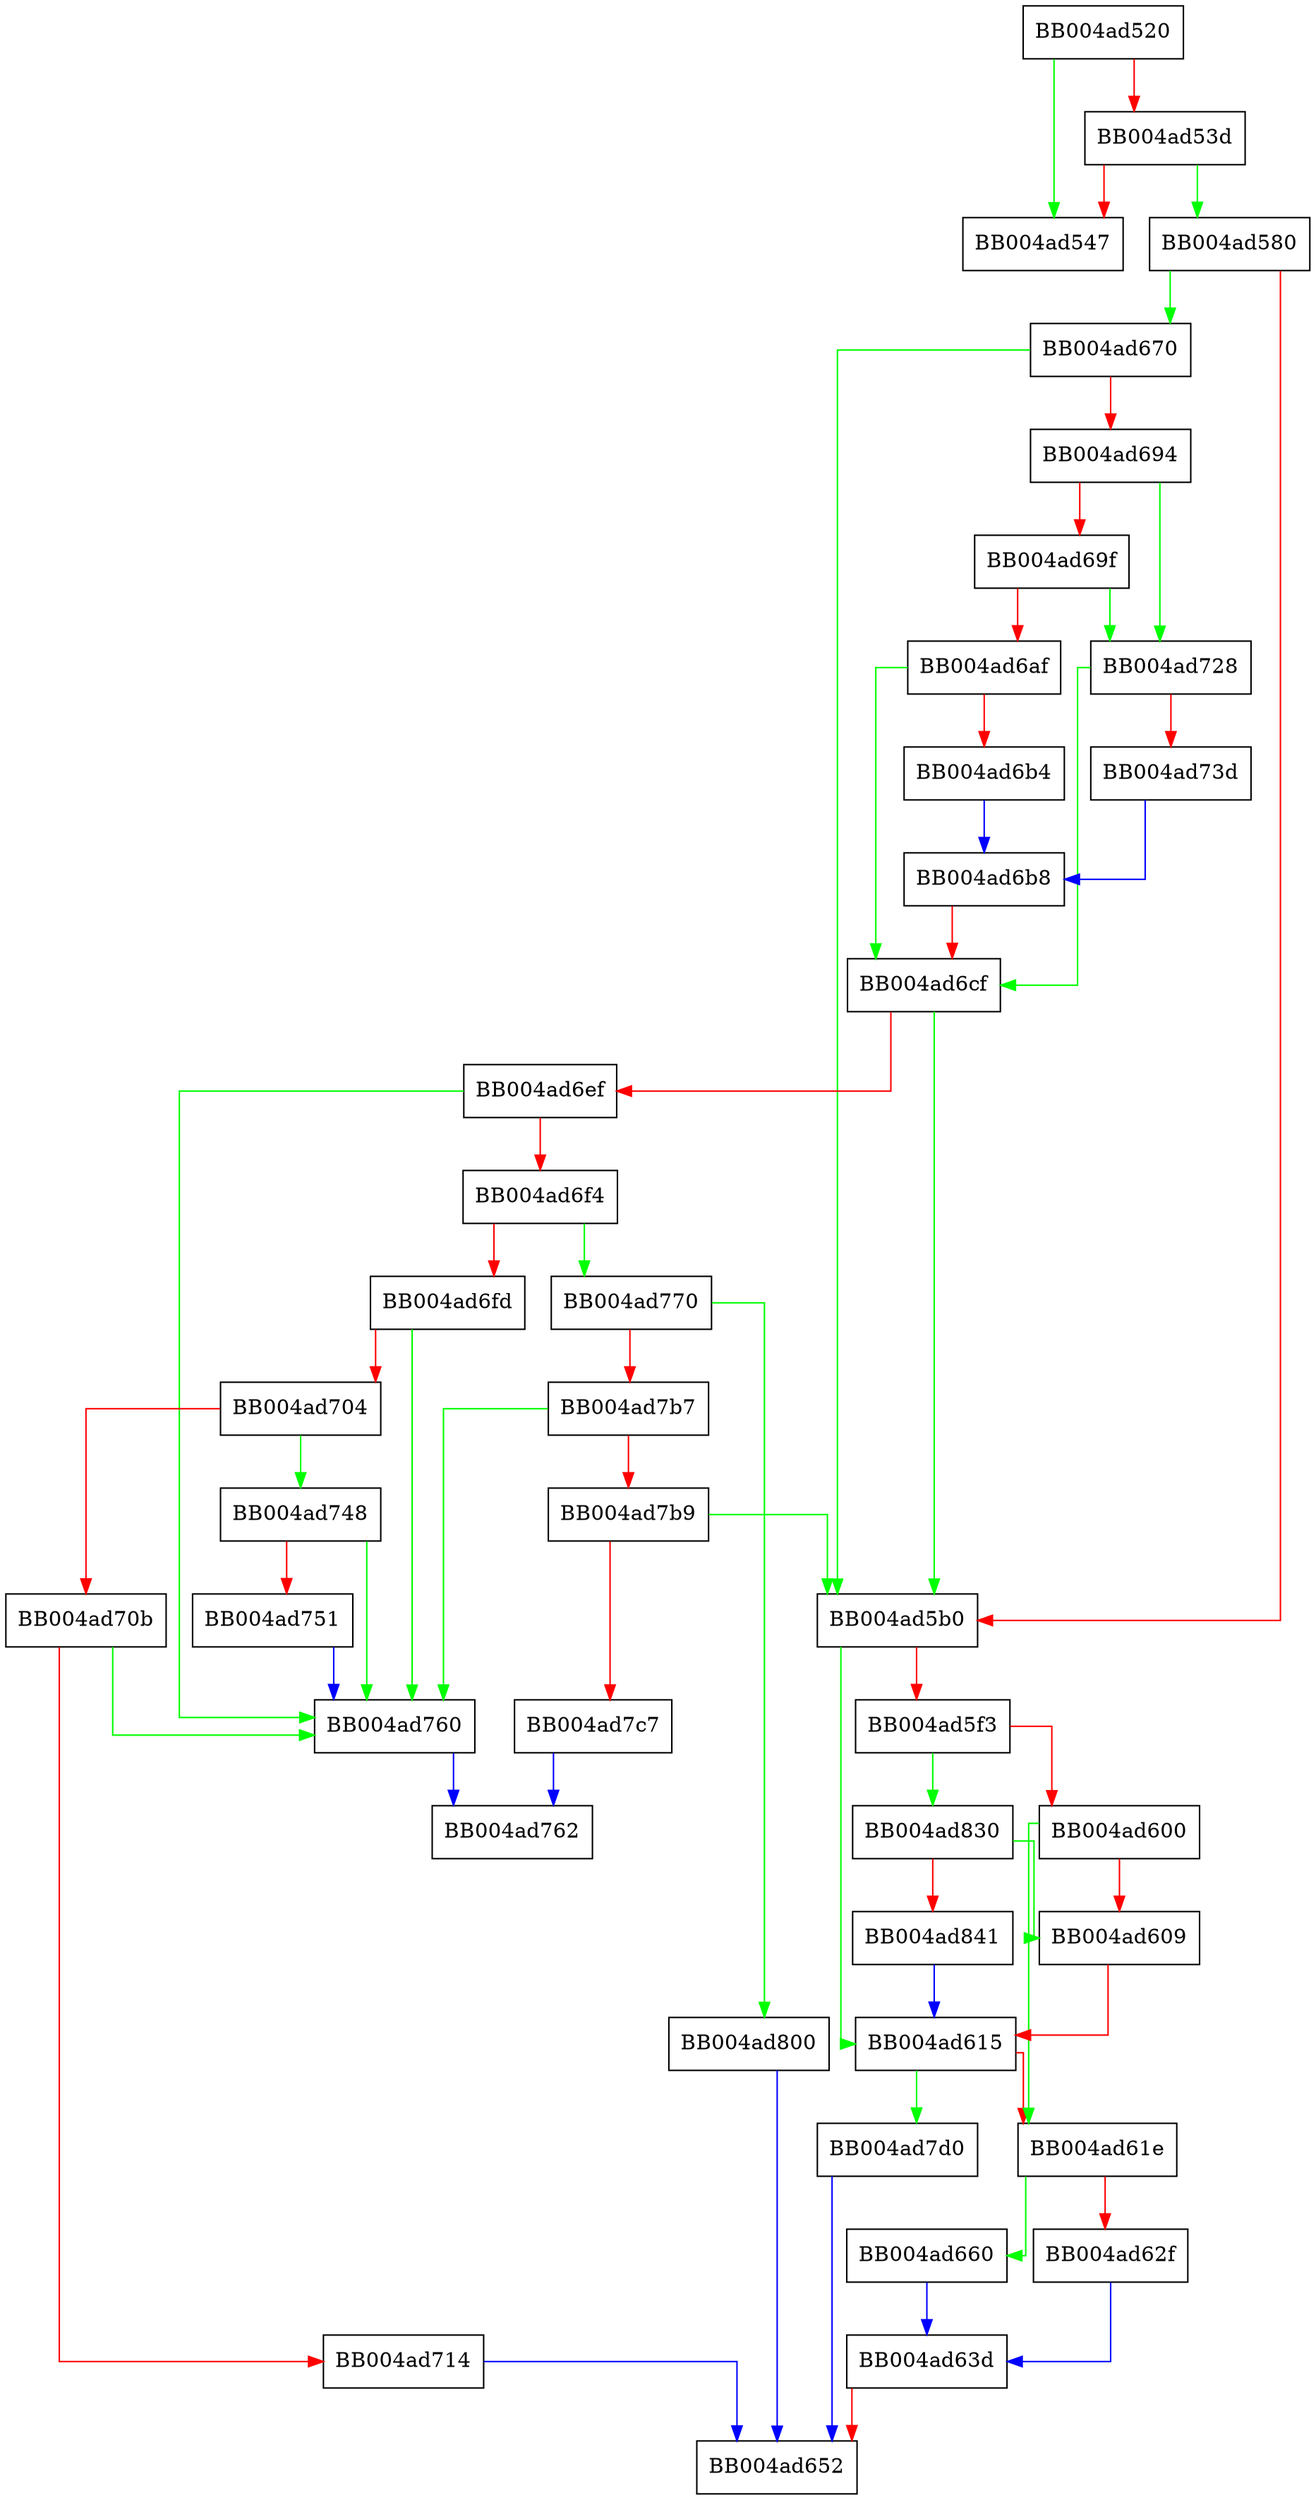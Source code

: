 digraph qc_wait_for_default_xso_for_read {
  node [shape="box"];
  graph [splines=ortho];
  BB004ad520 -> BB004ad547 [color="green"];
  BB004ad520 -> BB004ad53d [color="red"];
  BB004ad53d -> BB004ad580 [color="green"];
  BB004ad53d -> BB004ad547 [color="red"];
  BB004ad580 -> BB004ad670 [color="green"];
  BB004ad580 -> BB004ad5b0 [color="red"];
  BB004ad5b0 -> BB004ad615 [color="green"];
  BB004ad5b0 -> BB004ad5f3 [color="red"];
  BB004ad5f3 -> BB004ad830 [color="green"];
  BB004ad5f3 -> BB004ad600 [color="red"];
  BB004ad600 -> BB004ad61e [color="green"];
  BB004ad600 -> BB004ad609 [color="red"];
  BB004ad609 -> BB004ad615 [color="red"];
  BB004ad615 -> BB004ad7d0 [color="green"];
  BB004ad615 -> BB004ad61e [color="red"];
  BB004ad61e -> BB004ad660 [color="green"];
  BB004ad61e -> BB004ad62f [color="red"];
  BB004ad62f -> BB004ad63d [color="blue"];
  BB004ad63d -> BB004ad652 [color="red"];
  BB004ad660 -> BB004ad63d [color="blue"];
  BB004ad670 -> BB004ad5b0 [color="green"];
  BB004ad670 -> BB004ad694 [color="red"];
  BB004ad694 -> BB004ad728 [color="green"];
  BB004ad694 -> BB004ad69f [color="red"];
  BB004ad69f -> BB004ad728 [color="green"];
  BB004ad69f -> BB004ad6af [color="red"];
  BB004ad6af -> BB004ad6cf [color="green"];
  BB004ad6af -> BB004ad6b4 [color="red"];
  BB004ad6b4 -> BB004ad6b8 [color="blue"];
  BB004ad6b8 -> BB004ad6cf [color="red"];
  BB004ad6cf -> BB004ad5b0 [color="green"];
  BB004ad6cf -> BB004ad6ef [color="red"];
  BB004ad6ef -> BB004ad760 [color="green"];
  BB004ad6ef -> BB004ad6f4 [color="red"];
  BB004ad6f4 -> BB004ad770 [color="green"];
  BB004ad6f4 -> BB004ad6fd [color="red"];
  BB004ad6fd -> BB004ad760 [color="green"];
  BB004ad6fd -> BB004ad704 [color="red"];
  BB004ad704 -> BB004ad748 [color="green"];
  BB004ad704 -> BB004ad70b [color="red"];
  BB004ad70b -> BB004ad760 [color="green"];
  BB004ad70b -> BB004ad714 [color="red"];
  BB004ad714 -> BB004ad652 [color="blue"];
  BB004ad728 -> BB004ad6cf [color="green"];
  BB004ad728 -> BB004ad73d [color="red"];
  BB004ad73d -> BB004ad6b8 [color="blue"];
  BB004ad748 -> BB004ad760 [color="green"];
  BB004ad748 -> BB004ad751 [color="red"];
  BB004ad751 -> BB004ad760 [color="blue"];
  BB004ad760 -> BB004ad762 [color="blue"];
  BB004ad770 -> BB004ad800 [color="green"];
  BB004ad770 -> BB004ad7b7 [color="red"];
  BB004ad7b7 -> BB004ad760 [color="green"];
  BB004ad7b7 -> BB004ad7b9 [color="red"];
  BB004ad7b9 -> BB004ad5b0 [color="green"];
  BB004ad7b9 -> BB004ad7c7 [color="red"];
  BB004ad7c7 -> BB004ad762 [color="blue"];
  BB004ad7d0 -> BB004ad652 [color="blue"];
  BB004ad800 -> BB004ad652 [color="blue"];
  BB004ad830 -> BB004ad609 [color="green"];
  BB004ad830 -> BB004ad841 [color="red"];
  BB004ad841 -> BB004ad615 [color="blue"];
}